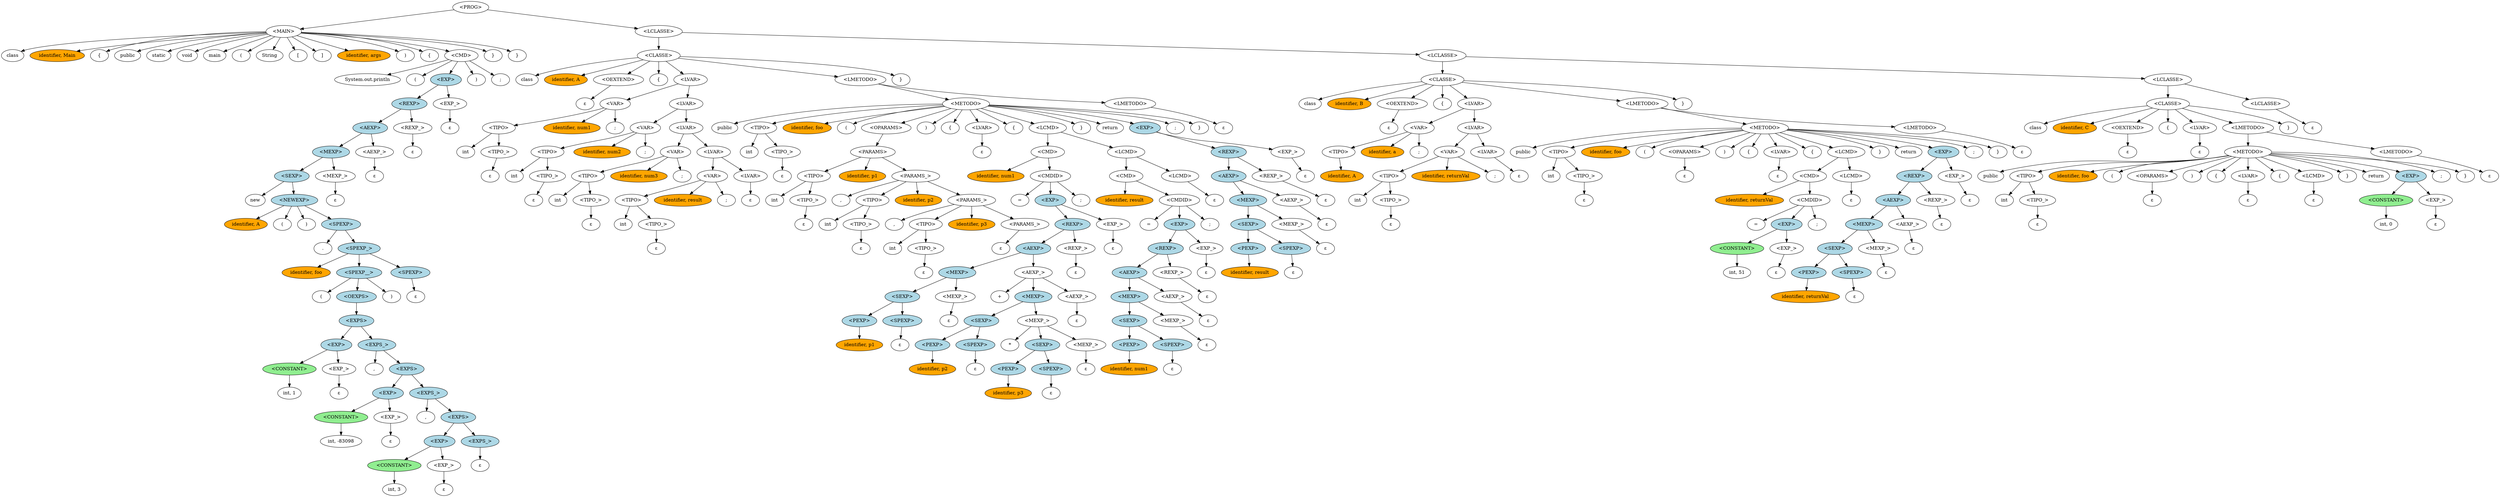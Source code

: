 digraph tree {
    "0x0" [label="<PROG>" fillcolor="white" style="filled"];
    "0x1" [label="<MAIN>" fillcolor="white" style="filled"];
    "0x2" [label="class" fillcolor="white" style="filled"];
    "0x3" [label="identifier, Main" fillcolor="orange" style="filled"];
    "0x4" [label="{" fillcolor="white" style="filled"];
    "0x5" [label="public" fillcolor="white" style="filled"];
    "0x6" [label="static" fillcolor="white" style="filled"];
    "0x7" [label="void" fillcolor="white" style="filled"];
    "0x8" [label="main" fillcolor="white" style="filled"];
    "0x9" [label="(" fillcolor="white" style="filled"];
    "0xa" [label="String" fillcolor="white" style="filled"];
    "0xb" [label="[" fillcolor="white" style="filled"];
    "0xc" [label="]" fillcolor="white" style="filled"];
    "0xd" [label="identifier, args" fillcolor="orange" style="filled"];
    "0xe" [label=")" fillcolor="white" style="filled"];
    "0xf" [label="{" fillcolor="white" style="filled"];
    "0x10" [label="<CMD>" fillcolor="white" style="filled"];
    "0x11" [label="System.out.println" fillcolor="white" style="filled"];
    "0x12" [label="(" fillcolor="white" style="filled"];
    "0x13" [label="<EXP>" fillcolor="lightblue" style="filled"];
    "0x14" [label="<REXP>" fillcolor="lightblue" style="filled"];
    "0x15" [label="<AEXP>" fillcolor="lightblue" style="filled"];
    "0x16" [label="<MEXP>" fillcolor="lightblue" style="filled"];
    "0x17" [label="<SEXP>" fillcolor="lightblue" style="filled"];
    "0x18" [label="new" fillcolor="white" style="filled"];
    "0x19" [label="<NEWEXP>" fillcolor="lightblue" style="filled"];
    "0x1a" [label="identifier, A" fillcolor="orange" style="filled"];
    "0x1b" [label="(" fillcolor="white" style="filled"];
    "0x1c" [label=")" fillcolor="white" style="filled"];
    "0x1d" [label="<SPEXP>" fillcolor="lightblue" style="filled"];
    "0x1e" [label="." fillcolor="white" style="filled"];
    "0x1f" [label="<SPEXP_>" fillcolor="lightblue" style="filled"];
    "0x20" [label="identifier, foo" fillcolor="orange" style="filled"];
    "0x21" [label="<SPEXP__>" fillcolor="lightblue" style="filled"];
    "0x22" [label="(" fillcolor="white" style="filled"];
    "0x23" [label="<OEXPS>" fillcolor="lightblue" style="filled"];
    "0x24" [label="<EXPS>" fillcolor="lightblue" style="filled"];
    "0x25" [label="<EXP>" fillcolor="lightblue" style="filled"];
    "0x26" [label="<CONSTANT>" fillcolor="lightgreen" style="filled"];
    "0x27" [label="int, 1" fillcolor="white" style="filled"];
    "0x28" [label="<EXP_>" fillcolor="white" style="filled"];
    "0x29" [label="ε" fillcolor="white" style="filled"];
    "0x2a" [label="<EXPS_>" fillcolor="lightblue" style="filled"];
    "0x2b" [label="," fillcolor="white" style="filled"];
    "0x2c" [label="<EXPS>" fillcolor="lightblue" style="filled"];
    "0x2d" [label="<EXP>" fillcolor="lightblue" style="filled"];
    "0x2e" [label="<CONSTANT>" fillcolor="lightgreen" style="filled"];
    "0x2f" [label="int, -83098" fillcolor="white" style="filled"];
    "0x30" [label="<EXP_>" fillcolor="white" style="filled"];
    "0x31" [label="ε" fillcolor="white" style="filled"];
    "0x32" [label="<EXPS_>" fillcolor="lightblue" style="filled"];
    "0x33" [label="," fillcolor="white" style="filled"];
    "0x34" [label="<EXPS>" fillcolor="lightblue" style="filled"];
    "0x35" [label="<EXP>" fillcolor="lightblue" style="filled"];
    "0x36" [label="<CONSTANT>" fillcolor="lightgreen" style="filled"];
    "0x37" [label="int, 3" fillcolor="white" style="filled"];
    "0x38" [label="<EXP_>" fillcolor="white" style="filled"];
    "0x39" [label="ε" fillcolor="white" style="filled"];
    "0x3a" [label="<EXPS_>" fillcolor="lightblue" style="filled"];
    "0x3b" [label="ε" fillcolor="white" style="filled"];
    "0x3c" [label=")" fillcolor="white" style="filled"];
    "0x3d" [label="<SPEXP>" fillcolor="lightblue" style="filled"];
    "0x3e" [label="ε" fillcolor="white" style="filled"];
    "0x3f" [label="<MEXP_>" fillcolor="white" style="filled"];
    "0x40" [label="ε" fillcolor="white" style="filled"];
    "0x41" [label="<AEXP_>" fillcolor="white" style="filled"];
    "0x42" [label="ε" fillcolor="white" style="filled"];
    "0x43" [label="<REXP_>" fillcolor="white" style="filled"];
    "0x44" [label="ε" fillcolor="white" style="filled"];
    "0x45" [label="<EXP_>" fillcolor="white" style="filled"];
    "0x46" [label="ε" fillcolor="white" style="filled"];
    "0x47" [label=")" fillcolor="white" style="filled"];
    "0x48" [label=";" fillcolor="white" style="filled"];
    "0x49" [label="}" fillcolor="white" style="filled"];
    "0x4a" [label="}" fillcolor="white" style="filled"];
    "0x4b" [label="<LCLASSE>" fillcolor="white" style="filled"];
    "0x4c" [label="<CLASSE>" fillcolor="white" style="filled"];
    "0x4d" [label="class" fillcolor="white" style="filled"];
    "0x4e" [label="identifier, A" fillcolor="orange" style="filled"];
    "0x4f" [label="<OEXTEND>" fillcolor="white" style="filled"];
    "0x50" [label="ε" fillcolor="white" style="filled"];
    "0x51" [label="{" fillcolor="white" style="filled"];
    "0x52" [label="<LVAR>" fillcolor="white" style="filled"];
    "0x53" [label="<VAR>" fillcolor="white" style="filled"];
    "0x54" [label="<TIPO>" fillcolor="white" style="filled"];
    "0x55" [label="int" fillcolor="white" style="filled"];
    "0x56" [label="<TIPO_>" fillcolor="white" style="filled"];
    "0x57" [label="ε" fillcolor="white" style="filled"];
    "0x58" [label="identifier, num1" fillcolor="orange" style="filled"];
    "0x59" [label=";" fillcolor="white" style="filled"];
    "0x5a" [label="<LVAR>" fillcolor="white" style="filled"];
    "0x5b" [label="<VAR>" fillcolor="white" style="filled"];
    "0x5c" [label="<TIPO>" fillcolor="white" style="filled"];
    "0x5d" [label="int" fillcolor="white" style="filled"];
    "0x5e" [label="<TIPO_>" fillcolor="white" style="filled"];
    "0x5f" [label="ε" fillcolor="white" style="filled"];
    "0x60" [label="identifier, num2" fillcolor="orange" style="filled"];
    "0x61" [label=";" fillcolor="white" style="filled"];
    "0x62" [label="<LVAR>" fillcolor="white" style="filled"];
    "0x63" [label="<VAR>" fillcolor="white" style="filled"];
    "0x64" [label="<TIPO>" fillcolor="white" style="filled"];
    "0x65" [label="int" fillcolor="white" style="filled"];
    "0x66" [label="<TIPO_>" fillcolor="white" style="filled"];
    "0x67" [label="ε" fillcolor="white" style="filled"];
    "0x68" [label="identifier, num3" fillcolor="orange" style="filled"];
    "0x69" [label=";" fillcolor="white" style="filled"];
    "0x6a" [label="<LVAR>" fillcolor="white" style="filled"];
    "0x6b" [label="<VAR>" fillcolor="white" style="filled"];
    "0x6c" [label="<TIPO>" fillcolor="white" style="filled"];
    "0x6d" [label="int" fillcolor="white" style="filled"];
    "0x6e" [label="<TIPO_>" fillcolor="white" style="filled"];
    "0x6f" [label="ε" fillcolor="white" style="filled"];
    "0x70" [label="identifier, result" fillcolor="orange" style="filled"];
    "0x71" [label=";" fillcolor="white" style="filled"];
    "0x72" [label="<LVAR>" fillcolor="white" style="filled"];
    "0x73" [label="ε" fillcolor="white" style="filled"];
    "0x74" [label="<LMETODO>" fillcolor="white" style="filled"];
    "0x75" [label="<METODO>" fillcolor="white" style="filled"];
    "0x76" [label="public" fillcolor="white" style="filled"];
    "0x77" [label="<TIPO>" fillcolor="white" style="filled"];
    "0x78" [label="int" fillcolor="white" style="filled"];
    "0x79" [label="<TIPO_>" fillcolor="white" style="filled"];
    "0x7a" [label="ε" fillcolor="white" style="filled"];
    "0x7b" [label="identifier, foo" fillcolor="orange" style="filled"];
    "0x7c" [label="(" fillcolor="white" style="filled"];
    "0x7d" [label="<OPARAMS>" fillcolor="white" style="filled"];
    "0x7e" [label="<PARAMS>" fillcolor="white" style="filled"];
    "0x7f" [label="<TIPO>" fillcolor="white" style="filled"];
    "0x80" [label="int" fillcolor="white" style="filled"];
    "0x81" [label="<TIPO_>" fillcolor="white" style="filled"];
    "0x82" [label="ε" fillcolor="white" style="filled"];
    "0x83" [label="identifier, p1" fillcolor="orange" style="filled"];
    "0x84" [label="<PARAMS_>" fillcolor="white" style="filled"];
    "0x85" [label="," fillcolor="white" style="filled"];
    "0x86" [label="<TIPO>" fillcolor="white" style="filled"];
    "0x87" [label="int" fillcolor="white" style="filled"];
    "0x88" [label="<TIPO_>" fillcolor="white" style="filled"];
    "0x89" [label="ε" fillcolor="white" style="filled"];
    "0x8a" [label="identifier, p2" fillcolor="orange" style="filled"];
    "0x8b" [label="<PARAMS_>" fillcolor="white" style="filled"];
    "0x8c" [label="," fillcolor="white" style="filled"];
    "0x8d" [label="<TIPO>" fillcolor="white" style="filled"];
    "0x8e" [label="int" fillcolor="white" style="filled"];
    "0x8f" [label="<TIPO_>" fillcolor="white" style="filled"];
    "0x90" [label="ε" fillcolor="white" style="filled"];
    "0x91" [label="identifier, p3" fillcolor="orange" style="filled"];
    "0x92" [label="<PARAMS_>" fillcolor="white" style="filled"];
    "0x93" [label="ε" fillcolor="white" style="filled"];
    "0x94" [label=")" fillcolor="white" style="filled"];
    "0x95" [label="{" fillcolor="white" style="filled"];
    "0x96" [label="<LVAR>" fillcolor="white" style="filled"];
    "0x97" [label="ε" fillcolor="white" style="filled"];
    "0x98" [label="{" fillcolor="white" style="filled"];
    "0x99" [label="<LCMD>" fillcolor="white" style="filled"];
    "0x9a" [label="<CMD>" fillcolor="white" style="filled"];
    "0x9b" [label="identifier, num1" fillcolor="orange" style="filled"];
    "0x9c" [label="<CMDID>" fillcolor="white" style="filled"];
    "0x9d" [label="=" fillcolor="white" style="filled"];
    "0x9e" [label="<EXP>" fillcolor="lightblue" style="filled"];
    "0x9f" [label="<REXP>" fillcolor="lightblue" style="filled"];
    "0xa0" [label="<AEXP>" fillcolor="lightblue" style="filled"];
    "0xa1" [label="<MEXP>" fillcolor="lightblue" style="filled"];
    "0xa2" [label="<SEXP>" fillcolor="lightblue" style="filled"];
    "0xa3" [label="<PEXP>" fillcolor="lightblue" style="filled"];
    "0xa4" [label="identifier, p1" fillcolor="orange" style="filled"];
    "0xa5" [label="<SPEXP>" fillcolor="lightblue" style="filled"];
    "0xa6" [label="ε" fillcolor="white" style="filled"];
    "0xa7" [label="<MEXP_>" fillcolor="white" style="filled"];
    "0xa8" [label="ε" fillcolor="white" style="filled"];
    "0xa9" [label="<AEXP_>" fillcolor="white" style="filled"];
    "0xaa" [label="+" fillcolor="white" style="filled"];
    "0xab" [label="<MEXP>" fillcolor="lightblue" style="filled"];
    "0xac" [label="<SEXP>" fillcolor="lightblue" style="filled"];
    "0xad" [label="<PEXP>" fillcolor="lightblue" style="filled"];
    "0xae" [label="identifier, p2" fillcolor="orange" style="filled"];
    "0xaf" [label="<SPEXP>" fillcolor="lightblue" style="filled"];
    "0xb0" [label="ε" fillcolor="white" style="filled"];
    "0xb1" [label="<MEXP_>" fillcolor="white" style="filled"];
    "0xb2" [label="*" fillcolor="white" style="filled"];
    "0xb3" [label="<SEXP>" fillcolor="lightblue" style="filled"];
    "0xb4" [label="<PEXP>" fillcolor="lightblue" style="filled"];
    "0xb5" [label="identifier, p3" fillcolor="orange" style="filled"];
    "0xb6" [label="<SPEXP>" fillcolor="lightblue" style="filled"];
    "0xb7" [label="ε" fillcolor="white" style="filled"];
    "0xb8" [label="<MEXP_>" fillcolor="white" style="filled"];
    "0xb9" [label="ε" fillcolor="white" style="filled"];
    "0xba" [label="<AEXP_>" fillcolor="white" style="filled"];
    "0xbb" [label="ε" fillcolor="white" style="filled"];
    "0xbc" [label="<REXP_>" fillcolor="white" style="filled"];
    "0xbd" [label="ε" fillcolor="white" style="filled"];
    "0xbe" [label="<EXP_>" fillcolor="white" style="filled"];
    "0xbf" [label="ε" fillcolor="white" style="filled"];
    "0xc0" [label=";" fillcolor="white" style="filled"];
    "0xc1" [label="<LCMD>" fillcolor="white" style="filled"];
    "0xc2" [label="<CMD>" fillcolor="white" style="filled"];
    "0xc3" [label="identifier, result" fillcolor="orange" style="filled"];
    "0xc4" [label="<CMDID>" fillcolor="white" style="filled"];
    "0xc5" [label="=" fillcolor="white" style="filled"];
    "0xc6" [label="<EXP>" fillcolor="lightblue" style="filled"];
    "0xc7" [label="<REXP>" fillcolor="lightblue" style="filled"];
    "0xc8" [label="<AEXP>" fillcolor="lightblue" style="filled"];
    "0xc9" [label="<MEXP>" fillcolor="lightblue" style="filled"];
    "0xca" [label="<SEXP>" fillcolor="lightblue" style="filled"];
    "0xcb" [label="<PEXP>" fillcolor="lightblue" style="filled"];
    "0xcc" [label="identifier, num1" fillcolor="orange" style="filled"];
    "0xcd" [label="<SPEXP>" fillcolor="lightblue" style="filled"];
    "0xce" [label="ε" fillcolor="white" style="filled"];
    "0xcf" [label="<MEXP_>" fillcolor="white" style="filled"];
    "0xd0" [label="ε" fillcolor="white" style="filled"];
    "0xd1" [label="<AEXP_>" fillcolor="white" style="filled"];
    "0xd2" [label="ε" fillcolor="white" style="filled"];
    "0xd3" [label="<REXP_>" fillcolor="white" style="filled"];
    "0xd4" [label="ε" fillcolor="white" style="filled"];
    "0xd5" [label="<EXP_>" fillcolor="white" style="filled"];
    "0xd6" [label="ε" fillcolor="white" style="filled"];
    "0xd7" [label=";" fillcolor="white" style="filled"];
    "0xd8" [label="<LCMD>" fillcolor="white" style="filled"];
    "0xd9" [label="ε" fillcolor="white" style="filled"];
    "0xda" [label="}" fillcolor="white" style="filled"];
    "0xdb" [label="return" fillcolor="white" style="filled"];
    "0xdc" [label="<EXP>" fillcolor="lightblue" style="filled"];
    "0xdd" [label="<REXP>" fillcolor="lightblue" style="filled"];
    "0xde" [label="<AEXP>" fillcolor="lightblue" style="filled"];
    "0xdf" [label="<MEXP>" fillcolor="lightblue" style="filled"];
    "0xe0" [label="<SEXP>" fillcolor="lightblue" style="filled"];
    "0xe1" [label="<PEXP>" fillcolor="lightblue" style="filled"];
    "0xe2" [label="identifier, result" fillcolor="orange" style="filled"];
    "0xe3" [label="<SPEXP>" fillcolor="lightblue" style="filled"];
    "0xe4" [label="ε" fillcolor="white" style="filled"];
    "0xe5" [label="<MEXP_>" fillcolor="white" style="filled"];
    "0xe6" [label="ε" fillcolor="white" style="filled"];
    "0xe7" [label="<AEXP_>" fillcolor="white" style="filled"];
    "0xe8" [label="ε" fillcolor="white" style="filled"];
    "0xe9" [label="<REXP_>" fillcolor="white" style="filled"];
    "0xea" [label="ε" fillcolor="white" style="filled"];
    "0xeb" [label="<EXP_>" fillcolor="white" style="filled"];
    "0xec" [label="ε" fillcolor="white" style="filled"];
    "0xed" [label=";" fillcolor="white" style="filled"];
    "0xee" [label="}" fillcolor="white" style="filled"];
    "0xef" [label="<LMETODO>" fillcolor="white" style="filled"];
    "0xf0" [label="ε" fillcolor="white" style="filled"];
    "0xf1" [label="}" fillcolor="white" style="filled"];
    "0xf2" [label="<LCLASSE>" fillcolor="white" style="filled"];
    "0xf3" [label="<CLASSE>" fillcolor="white" style="filled"];
    "0xf4" [label="class" fillcolor="white" style="filled"];
    "0xf5" [label="identifier, B" fillcolor="orange" style="filled"];
    "0xf6" [label="<OEXTEND>" fillcolor="white" style="filled"];
    "0xf7" [label="ε" fillcolor="white" style="filled"];
    "0xf8" [label="{" fillcolor="white" style="filled"];
    "0xf9" [label="<LVAR>" fillcolor="white" style="filled"];
    "0xfa" [label="<VAR>" fillcolor="white" style="filled"];
    "0xfb" [label="<TIPO>" fillcolor="white" style="filled"];
    "0xfc" [label="identifier, A" fillcolor="orange" style="filled"];
    "0xfd" [label="identifier, a" fillcolor="orange" style="filled"];
    "0xfe" [label=";" fillcolor="white" style="filled"];
    "0xff" [label="<LVAR>" fillcolor="white" style="filled"];
    "0x100" [label="<VAR>" fillcolor="white" style="filled"];
    "0x101" [label="<TIPO>" fillcolor="white" style="filled"];
    "0x102" [label="int" fillcolor="white" style="filled"];
    "0x103" [label="<TIPO_>" fillcolor="white" style="filled"];
    "0x104" [label="ε" fillcolor="white" style="filled"];
    "0x105" [label="identifier, returnVal" fillcolor="orange" style="filled"];
    "0x106" [label=";" fillcolor="white" style="filled"];
    "0x107" [label="<LVAR>" fillcolor="white" style="filled"];
    "0x108" [label="ε" fillcolor="white" style="filled"];
    "0x109" [label="<LMETODO>" fillcolor="white" style="filled"];
    "0x10a" [label="<METODO>" fillcolor="white" style="filled"];
    "0x10b" [label="public" fillcolor="white" style="filled"];
    "0x10c" [label="<TIPO>" fillcolor="white" style="filled"];
    "0x10d" [label="int" fillcolor="white" style="filled"];
    "0x10e" [label="<TIPO_>" fillcolor="white" style="filled"];
    "0x10f" [label="ε" fillcolor="white" style="filled"];
    "0x110" [label="identifier, foo" fillcolor="orange" style="filled"];
    "0x111" [label="(" fillcolor="white" style="filled"];
    "0x112" [label="<OPARAMS>" fillcolor="white" style="filled"];
    "0x113" [label="ε" fillcolor="white" style="filled"];
    "0x114" [label=")" fillcolor="white" style="filled"];
    "0x115" [label="{" fillcolor="white" style="filled"];
    "0x116" [label="<LVAR>" fillcolor="white" style="filled"];
    "0x117" [label="ε" fillcolor="white" style="filled"];
    "0x118" [label="{" fillcolor="white" style="filled"];
    "0x119" [label="<LCMD>" fillcolor="white" style="filled"];
    "0x11a" [label="<CMD>" fillcolor="white" style="filled"];
    "0x11b" [label="identifier, returnVal" fillcolor="orange" style="filled"];
    "0x11c" [label="<CMDID>" fillcolor="white" style="filled"];
    "0x11d" [label="=" fillcolor="white" style="filled"];
    "0x11e" [label="<EXP>" fillcolor="lightblue" style="filled"];
    "0x11f" [label="<CONSTANT>" fillcolor="lightgreen" style="filled"];
    "0x120" [label="int, 51" fillcolor="white" style="filled"];
    "0x121" [label="<EXP_>" fillcolor="white" style="filled"];
    "0x122" [label="ε" fillcolor="white" style="filled"];
    "0x123" [label=";" fillcolor="white" style="filled"];
    "0x124" [label="<LCMD>" fillcolor="white" style="filled"];
    "0x125" [label="ε" fillcolor="white" style="filled"];
    "0x126" [label="}" fillcolor="white" style="filled"];
    "0x127" [label="return" fillcolor="white" style="filled"];
    "0x128" [label="<EXP>" fillcolor="lightblue" style="filled"];
    "0x129" [label="<REXP>" fillcolor="lightblue" style="filled"];
    "0x12a" [label="<AEXP>" fillcolor="lightblue" style="filled"];
    "0x12b" [label="<MEXP>" fillcolor="lightblue" style="filled"];
    "0x12c" [label="<SEXP>" fillcolor="lightblue" style="filled"];
    "0x12d" [label="<PEXP>" fillcolor="lightblue" style="filled"];
    "0x12e" [label="identifier, returnVal" fillcolor="orange" style="filled"];
    "0x12f" [label="<SPEXP>" fillcolor="lightblue" style="filled"];
    "0x130" [label="ε" fillcolor="white" style="filled"];
    "0x131" [label="<MEXP_>" fillcolor="white" style="filled"];
    "0x132" [label="ε" fillcolor="white" style="filled"];
    "0x133" [label="<AEXP_>" fillcolor="white" style="filled"];
    "0x134" [label="ε" fillcolor="white" style="filled"];
    "0x135" [label="<REXP_>" fillcolor="white" style="filled"];
    "0x136" [label="ε" fillcolor="white" style="filled"];
    "0x137" [label="<EXP_>" fillcolor="white" style="filled"];
    "0x138" [label="ε" fillcolor="white" style="filled"];
    "0x139" [label=";" fillcolor="white" style="filled"];
    "0x13a" [label="}" fillcolor="white" style="filled"];
    "0x13b" [label="<LMETODO>" fillcolor="white" style="filled"];
    "0x13c" [label="ε" fillcolor="white" style="filled"];
    "0x13d" [label="}" fillcolor="white" style="filled"];
    "0x13e" [label="<LCLASSE>" fillcolor="white" style="filled"];
    "0x13f" [label="<CLASSE>" fillcolor="white" style="filled"];
    "0x140" [label="class" fillcolor="white" style="filled"];
    "0x141" [label="identifier, C" fillcolor="orange" style="filled"];
    "0x142" [label="<OEXTEND>" fillcolor="white" style="filled"];
    "0x143" [label="ε" fillcolor="white" style="filled"];
    "0x144" [label="{" fillcolor="white" style="filled"];
    "0x145" [label="<LVAR>" fillcolor="white" style="filled"];
    "0x146" [label="ε" fillcolor="white" style="filled"];
    "0x147" [label="<LMETODO>" fillcolor="white" style="filled"];
    "0x148" [label="<METODO>" fillcolor="white" style="filled"];
    "0x149" [label="public" fillcolor="white" style="filled"];
    "0x14a" [label="<TIPO>" fillcolor="white" style="filled"];
    "0x14b" [label="int" fillcolor="white" style="filled"];
    "0x14c" [label="<TIPO_>" fillcolor="white" style="filled"];
    "0x14d" [label="ε" fillcolor="white" style="filled"];
    "0x14e" [label="identifier, foo" fillcolor="orange" style="filled"];
    "0x14f" [label="(" fillcolor="white" style="filled"];
    "0x150" [label="<OPARAMS>" fillcolor="white" style="filled"];
    "0x151" [label="ε" fillcolor="white" style="filled"];
    "0x152" [label=")" fillcolor="white" style="filled"];
    "0x153" [label="{" fillcolor="white" style="filled"];
    "0x154" [label="<LVAR>" fillcolor="white" style="filled"];
    "0x155" [label="ε" fillcolor="white" style="filled"];
    "0x156" [label="{" fillcolor="white" style="filled"];
    "0x157" [label="<LCMD>" fillcolor="white" style="filled"];
    "0x158" [label="ε" fillcolor="white" style="filled"];
    "0x159" [label="}" fillcolor="white" style="filled"];
    "0x15a" [label="return" fillcolor="white" style="filled"];
    "0x15b" [label="<EXP>" fillcolor="lightblue" style="filled"];
    "0x15c" [label="<CONSTANT>" fillcolor="lightgreen" style="filled"];
    "0x15d" [label="int, 0" fillcolor="white" style="filled"];
    "0x15e" [label="<EXP_>" fillcolor="white" style="filled"];
    "0x15f" [label="ε" fillcolor="white" style="filled"];
    "0x160" [label=";" fillcolor="white" style="filled"];
    "0x161" [label="}" fillcolor="white" style="filled"];
    "0x162" [label="<LMETODO>" fillcolor="white" style="filled"];
    "0x163" [label="ε" fillcolor="white" style="filled"];
    "0x164" [label="}" fillcolor="white" style="filled"];
    "0x165" [label="<LCLASSE>" fillcolor="white" style="filled"];
    "0x166" [label="ε" fillcolor="white" style="filled"];
    "0x0" -> "0x1";
    "0x0" -> "0x4b";
    "0x1" -> "0x2";
    "0x1" -> "0x3";
    "0x1" -> "0x4";
    "0x1" -> "0x5";
    "0x1" -> "0x6";
    "0x1" -> "0x7";
    "0x1" -> "0x8";
    "0x1" -> "0x9";
    "0x1" -> "0xa";
    "0x1" -> "0xb";
    "0x1" -> "0xc";
    "0x1" -> "0xd";
    "0x1" -> "0xe";
    "0x1" -> "0xf";
    "0x1" -> "0x10";
    "0x1" -> "0x49";
    "0x1" -> "0x4a";
    "0x10" -> "0x11";
    "0x10" -> "0x12";
    "0x10" -> "0x13";
    "0x10" -> "0x47";
    "0x10" -> "0x48";
    "0x13" -> "0x14";
    "0x13" -> "0x45";
    "0x14" -> "0x15";
    "0x14" -> "0x43";
    "0x15" -> "0x16";
    "0x15" -> "0x41";
    "0x16" -> "0x17";
    "0x16" -> "0x3f";
    "0x17" -> "0x18";
    "0x17" -> "0x19";
    "0x19" -> "0x1a";
    "0x19" -> "0x1b";
    "0x19" -> "0x1c";
    "0x19" -> "0x1d";
    "0x1d" -> "0x1e";
    "0x1d" -> "0x1f";
    "0x1f" -> "0x20";
    "0x1f" -> "0x21";
    "0x1f" -> "0x3d";
    "0x21" -> "0x22";
    "0x21" -> "0x23";
    "0x21" -> "0x3c";
    "0x23" -> "0x24";
    "0x24" -> "0x25";
    "0x24" -> "0x2a";
    "0x25" -> "0x26";
    "0x25" -> "0x28";
    "0x26" -> "0x27";
    "0x28" -> "0x29";
    "0x2a" -> "0x2b";
    "0x2a" -> "0x2c";
    "0x2c" -> "0x2d";
    "0x2c" -> "0x32";
    "0x2d" -> "0x2e";
    "0x2d" -> "0x30";
    "0x2e" -> "0x2f";
    "0x30" -> "0x31";
    "0x32" -> "0x33";
    "0x32" -> "0x34";
    "0x34" -> "0x35";
    "0x34" -> "0x3a";
    "0x35" -> "0x36";
    "0x35" -> "0x38";
    "0x36" -> "0x37";
    "0x38" -> "0x39";
    "0x3a" -> "0x3b";
    "0x3d" -> "0x3e";
    "0x3f" -> "0x40";
    "0x41" -> "0x42";
    "0x43" -> "0x44";
    "0x45" -> "0x46";
    "0x4b" -> "0x4c";
    "0x4b" -> "0xf2";
    "0x4c" -> "0x4d";
    "0x4c" -> "0x4e";
    "0x4c" -> "0x4f";
    "0x4c" -> "0x51";
    "0x4c" -> "0x52";
    "0x4c" -> "0x74";
    "0x4c" -> "0xf1";
    "0x4f" -> "0x50";
    "0x52" -> "0x53";
    "0x52" -> "0x5a";
    "0x53" -> "0x54";
    "0x53" -> "0x58";
    "0x53" -> "0x59";
    "0x54" -> "0x55";
    "0x54" -> "0x56";
    "0x56" -> "0x57";
    "0x5a" -> "0x5b";
    "0x5a" -> "0x62";
    "0x5b" -> "0x5c";
    "0x5b" -> "0x60";
    "0x5b" -> "0x61";
    "0x5c" -> "0x5d";
    "0x5c" -> "0x5e";
    "0x5e" -> "0x5f";
    "0x62" -> "0x63";
    "0x62" -> "0x6a";
    "0x63" -> "0x64";
    "0x63" -> "0x68";
    "0x63" -> "0x69";
    "0x64" -> "0x65";
    "0x64" -> "0x66";
    "0x66" -> "0x67";
    "0x6a" -> "0x6b";
    "0x6a" -> "0x72";
    "0x6b" -> "0x6c";
    "0x6b" -> "0x70";
    "0x6b" -> "0x71";
    "0x6c" -> "0x6d";
    "0x6c" -> "0x6e";
    "0x6e" -> "0x6f";
    "0x72" -> "0x73";
    "0x74" -> "0x75";
    "0x74" -> "0xef";
    "0x75" -> "0x76";
    "0x75" -> "0x77";
    "0x75" -> "0x7b";
    "0x75" -> "0x7c";
    "0x75" -> "0x7d";
    "0x75" -> "0x94";
    "0x75" -> "0x95";
    "0x75" -> "0x96";
    "0x75" -> "0x98";
    "0x75" -> "0x99";
    "0x75" -> "0xda";
    "0x75" -> "0xdb";
    "0x75" -> "0xdc";
    "0x75" -> "0xed";
    "0x75" -> "0xee";
    "0x77" -> "0x78";
    "0x77" -> "0x79";
    "0x79" -> "0x7a";
    "0x7d" -> "0x7e";
    "0x7e" -> "0x7f";
    "0x7e" -> "0x83";
    "0x7e" -> "0x84";
    "0x7f" -> "0x80";
    "0x7f" -> "0x81";
    "0x81" -> "0x82";
    "0x84" -> "0x85";
    "0x84" -> "0x86";
    "0x84" -> "0x8a";
    "0x84" -> "0x8b";
    "0x86" -> "0x87";
    "0x86" -> "0x88";
    "0x88" -> "0x89";
    "0x8b" -> "0x8c";
    "0x8b" -> "0x8d";
    "0x8b" -> "0x91";
    "0x8b" -> "0x92";
    "0x8d" -> "0x8e";
    "0x8d" -> "0x8f";
    "0x8f" -> "0x90";
    "0x92" -> "0x93";
    "0x96" -> "0x97";
    "0x99" -> "0x9a";
    "0x99" -> "0xc1";
    "0x9a" -> "0x9b";
    "0x9a" -> "0x9c";
    "0x9c" -> "0x9d";
    "0x9c" -> "0x9e";
    "0x9c" -> "0xc0";
    "0x9e" -> "0x9f";
    "0x9e" -> "0xbe";
    "0x9f" -> "0xa0";
    "0x9f" -> "0xbc";
    "0xa0" -> "0xa1";
    "0xa0" -> "0xa9";
    "0xa1" -> "0xa2";
    "0xa1" -> "0xa7";
    "0xa2" -> "0xa3";
    "0xa2" -> "0xa5";
    "0xa3" -> "0xa4";
    "0xa5" -> "0xa6";
    "0xa7" -> "0xa8";
    "0xa9" -> "0xaa";
    "0xa9" -> "0xab";
    "0xa9" -> "0xba";
    "0xab" -> "0xac";
    "0xab" -> "0xb1";
    "0xac" -> "0xad";
    "0xac" -> "0xaf";
    "0xad" -> "0xae";
    "0xaf" -> "0xb0";
    "0xb1" -> "0xb2";
    "0xb1" -> "0xb3";
    "0xb1" -> "0xb8";
    "0xb3" -> "0xb4";
    "0xb3" -> "0xb6";
    "0xb4" -> "0xb5";
    "0xb6" -> "0xb7";
    "0xb8" -> "0xb9";
    "0xba" -> "0xbb";
    "0xbc" -> "0xbd";
    "0xbe" -> "0xbf";
    "0xc1" -> "0xc2";
    "0xc1" -> "0xd8";
    "0xc2" -> "0xc3";
    "0xc2" -> "0xc4";
    "0xc4" -> "0xc5";
    "0xc4" -> "0xc6";
    "0xc4" -> "0xd7";
    "0xc6" -> "0xc7";
    "0xc6" -> "0xd5";
    "0xc7" -> "0xc8";
    "0xc7" -> "0xd3";
    "0xc8" -> "0xc9";
    "0xc8" -> "0xd1";
    "0xc9" -> "0xca";
    "0xc9" -> "0xcf";
    "0xca" -> "0xcb";
    "0xca" -> "0xcd";
    "0xcb" -> "0xcc";
    "0xcd" -> "0xce";
    "0xcf" -> "0xd0";
    "0xd1" -> "0xd2";
    "0xd3" -> "0xd4";
    "0xd5" -> "0xd6";
    "0xd8" -> "0xd9";
    "0xdc" -> "0xdd";
    "0xdc" -> "0xeb";
    "0xdd" -> "0xde";
    "0xdd" -> "0xe9";
    "0xde" -> "0xdf";
    "0xde" -> "0xe7";
    "0xdf" -> "0xe0";
    "0xdf" -> "0xe5";
    "0xe0" -> "0xe1";
    "0xe0" -> "0xe3";
    "0xe1" -> "0xe2";
    "0xe3" -> "0xe4";
    "0xe5" -> "0xe6";
    "0xe7" -> "0xe8";
    "0xe9" -> "0xea";
    "0xeb" -> "0xec";
    "0xef" -> "0xf0";
    "0xf2" -> "0xf3";
    "0xf2" -> "0x13e";
    "0xf3" -> "0xf4";
    "0xf3" -> "0xf5";
    "0xf3" -> "0xf6";
    "0xf3" -> "0xf8";
    "0xf3" -> "0xf9";
    "0xf3" -> "0x109";
    "0xf3" -> "0x13d";
    "0xf6" -> "0xf7";
    "0xf9" -> "0xfa";
    "0xf9" -> "0xff";
    "0xfa" -> "0xfb";
    "0xfa" -> "0xfd";
    "0xfa" -> "0xfe";
    "0xfb" -> "0xfc";
    "0xff" -> "0x100";
    "0xff" -> "0x107";
    "0x100" -> "0x101";
    "0x100" -> "0x105";
    "0x100" -> "0x106";
    "0x101" -> "0x102";
    "0x101" -> "0x103";
    "0x103" -> "0x104";
    "0x107" -> "0x108";
    "0x109" -> "0x10a";
    "0x109" -> "0x13b";
    "0x10a" -> "0x10b";
    "0x10a" -> "0x10c";
    "0x10a" -> "0x110";
    "0x10a" -> "0x111";
    "0x10a" -> "0x112";
    "0x10a" -> "0x114";
    "0x10a" -> "0x115";
    "0x10a" -> "0x116";
    "0x10a" -> "0x118";
    "0x10a" -> "0x119";
    "0x10a" -> "0x126";
    "0x10a" -> "0x127";
    "0x10a" -> "0x128";
    "0x10a" -> "0x139";
    "0x10a" -> "0x13a";
    "0x10c" -> "0x10d";
    "0x10c" -> "0x10e";
    "0x10e" -> "0x10f";
    "0x112" -> "0x113";
    "0x116" -> "0x117";
    "0x119" -> "0x11a";
    "0x119" -> "0x124";
    "0x11a" -> "0x11b";
    "0x11a" -> "0x11c";
    "0x11c" -> "0x11d";
    "0x11c" -> "0x11e";
    "0x11c" -> "0x123";
    "0x11e" -> "0x11f";
    "0x11e" -> "0x121";
    "0x11f" -> "0x120";
    "0x121" -> "0x122";
    "0x124" -> "0x125";
    "0x128" -> "0x129";
    "0x128" -> "0x137";
    "0x129" -> "0x12a";
    "0x129" -> "0x135";
    "0x12a" -> "0x12b";
    "0x12a" -> "0x133";
    "0x12b" -> "0x12c";
    "0x12b" -> "0x131";
    "0x12c" -> "0x12d";
    "0x12c" -> "0x12f";
    "0x12d" -> "0x12e";
    "0x12f" -> "0x130";
    "0x131" -> "0x132";
    "0x133" -> "0x134";
    "0x135" -> "0x136";
    "0x137" -> "0x138";
    "0x13b" -> "0x13c";
    "0x13e" -> "0x13f";
    "0x13e" -> "0x165";
    "0x13f" -> "0x140";
    "0x13f" -> "0x141";
    "0x13f" -> "0x142";
    "0x13f" -> "0x144";
    "0x13f" -> "0x145";
    "0x13f" -> "0x147";
    "0x13f" -> "0x164";
    "0x142" -> "0x143";
    "0x145" -> "0x146";
    "0x147" -> "0x148";
    "0x147" -> "0x162";
    "0x148" -> "0x149";
    "0x148" -> "0x14a";
    "0x148" -> "0x14e";
    "0x148" -> "0x14f";
    "0x148" -> "0x150";
    "0x148" -> "0x152";
    "0x148" -> "0x153";
    "0x148" -> "0x154";
    "0x148" -> "0x156";
    "0x148" -> "0x157";
    "0x148" -> "0x159";
    "0x148" -> "0x15a";
    "0x148" -> "0x15b";
    "0x148" -> "0x160";
    "0x148" -> "0x161";
    "0x14a" -> "0x14b";
    "0x14a" -> "0x14c";
    "0x14c" -> "0x14d";
    "0x150" -> "0x151";
    "0x154" -> "0x155";
    "0x157" -> "0x158";
    "0x15b" -> "0x15c";
    "0x15b" -> "0x15e";
    "0x15c" -> "0x15d";
    "0x15e" -> "0x15f";
    "0x162" -> "0x163";
    "0x165" -> "0x166";
}

